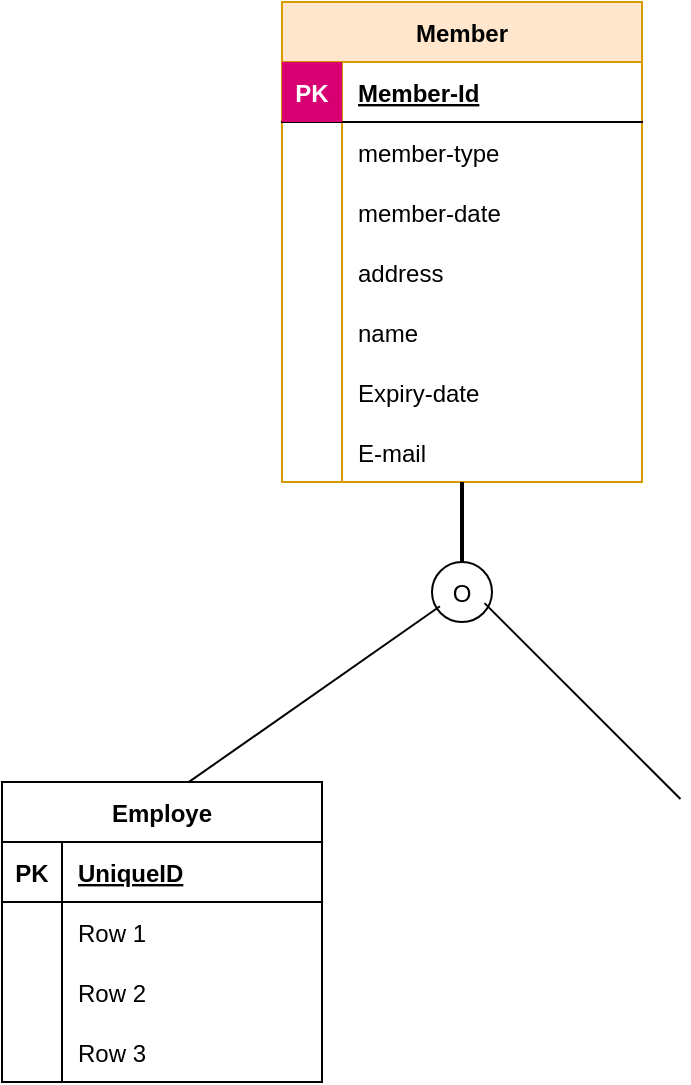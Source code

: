 <mxfile version="14.0.1" type="github">
  <diagram id="C5RBs43oDa-KdzZeNtuy" name="Page-1">
    <mxGraphModel dx="1038" dy="575" grid="1" gridSize="10" guides="1" tooltips="1" connect="1" arrows="1" fold="1" page="1" pageScale="1" pageWidth="827" pageHeight="1169" math="0" shadow="0">
      <root>
        <mxCell id="WIyWlLk6GJQsqaUBKTNV-0" />
        <mxCell id="WIyWlLk6GJQsqaUBKTNV-1" parent="WIyWlLk6GJQsqaUBKTNV-0" />
        <mxCell id="LyX2TojjJ6Drf_8oZFsS-1" value="Member" style="shape=table;startSize=30;container=1;collapsible=1;childLayout=tableLayout;fixedRows=1;rowLines=0;fontStyle=1;align=center;resizeLast=1;fillColor=#ffe6cc;strokeColor=#d79b00;" vertex="1" parent="WIyWlLk6GJQsqaUBKTNV-1">
          <mxGeometry x="310" y="100" width="180" height="240" as="geometry" />
        </mxCell>
        <mxCell id="LyX2TojjJ6Drf_8oZFsS-2" value="" style="shape=partialRectangle;collapsible=0;dropTarget=0;pointerEvents=0;fillColor=none;top=0;left=0;bottom=1;right=0;points=[[0,0.5],[1,0.5]];portConstraint=eastwest;" vertex="1" parent="LyX2TojjJ6Drf_8oZFsS-1">
          <mxGeometry y="30" width="180" height="30" as="geometry" />
        </mxCell>
        <mxCell id="LyX2TojjJ6Drf_8oZFsS-3" value="PK" style="shape=partialRectangle;connectable=0;fillColor=#d80073;top=0;left=0;bottom=0;right=0;fontStyle=1;overflow=hidden;strokeColor=#A50040;fontColor=#ffffff;" vertex="1" parent="LyX2TojjJ6Drf_8oZFsS-2">
          <mxGeometry width="30" height="30" as="geometry" />
        </mxCell>
        <mxCell id="LyX2TojjJ6Drf_8oZFsS-4" value="Member-Id" style="shape=partialRectangle;connectable=0;fillColor=none;top=0;left=0;bottom=0;right=0;align=left;spacingLeft=6;fontStyle=5;overflow=hidden;" vertex="1" parent="LyX2TojjJ6Drf_8oZFsS-2">
          <mxGeometry x="30" width="150" height="30" as="geometry" />
        </mxCell>
        <mxCell id="LyX2TojjJ6Drf_8oZFsS-5" value="" style="shape=partialRectangle;collapsible=0;dropTarget=0;pointerEvents=0;fillColor=none;top=0;left=0;bottom=0;right=0;points=[[0,0.5],[1,0.5]];portConstraint=eastwest;" vertex="1" parent="LyX2TojjJ6Drf_8oZFsS-1">
          <mxGeometry y="60" width="180" height="30" as="geometry" />
        </mxCell>
        <mxCell id="LyX2TojjJ6Drf_8oZFsS-6" value="" style="shape=partialRectangle;connectable=0;fillColor=none;top=0;left=0;bottom=0;right=0;editable=1;overflow=hidden;" vertex="1" parent="LyX2TojjJ6Drf_8oZFsS-5">
          <mxGeometry width="30" height="30" as="geometry" />
        </mxCell>
        <mxCell id="LyX2TojjJ6Drf_8oZFsS-7" value="member-type" style="shape=partialRectangle;connectable=0;fillColor=none;top=0;left=0;bottom=0;right=0;align=left;spacingLeft=6;overflow=hidden;shadow=0;labelBackgroundColor=none;" vertex="1" parent="LyX2TojjJ6Drf_8oZFsS-5">
          <mxGeometry x="30" width="150" height="30" as="geometry" />
        </mxCell>
        <mxCell id="LyX2TojjJ6Drf_8oZFsS-8" value="" style="shape=partialRectangle;collapsible=0;dropTarget=0;pointerEvents=0;fillColor=none;top=0;left=0;bottom=0;right=0;points=[[0,0.5],[1,0.5]];portConstraint=eastwest;" vertex="1" parent="LyX2TojjJ6Drf_8oZFsS-1">
          <mxGeometry y="90" width="180" height="30" as="geometry" />
        </mxCell>
        <mxCell id="LyX2TojjJ6Drf_8oZFsS-9" value="" style="shape=partialRectangle;connectable=0;fillColor=none;top=0;left=0;bottom=0;right=0;editable=1;overflow=hidden;" vertex="1" parent="LyX2TojjJ6Drf_8oZFsS-8">
          <mxGeometry width="30" height="30" as="geometry" />
        </mxCell>
        <mxCell id="LyX2TojjJ6Drf_8oZFsS-10" value="member-date" style="shape=partialRectangle;connectable=0;fillColor=none;top=0;left=0;bottom=0;right=0;align=left;spacingLeft=6;overflow=hidden;" vertex="1" parent="LyX2TojjJ6Drf_8oZFsS-8">
          <mxGeometry x="30" width="150" height="30" as="geometry" />
        </mxCell>
        <mxCell id="LyX2TojjJ6Drf_8oZFsS-11" value="" style="shape=partialRectangle;collapsible=0;dropTarget=0;pointerEvents=0;fillColor=none;top=0;left=0;bottom=0;right=0;points=[[0,0.5],[1,0.5]];portConstraint=eastwest;" vertex="1" parent="LyX2TojjJ6Drf_8oZFsS-1">
          <mxGeometry y="120" width="180" height="30" as="geometry" />
        </mxCell>
        <mxCell id="LyX2TojjJ6Drf_8oZFsS-12" value="" style="shape=partialRectangle;connectable=0;fillColor=none;top=0;left=0;bottom=0;right=0;editable=1;overflow=hidden;" vertex="1" parent="LyX2TojjJ6Drf_8oZFsS-11">
          <mxGeometry width="30" height="30" as="geometry" />
        </mxCell>
        <mxCell id="LyX2TojjJ6Drf_8oZFsS-13" value="address" style="shape=partialRectangle;connectable=0;fillColor=none;top=0;left=0;bottom=0;right=0;align=left;spacingLeft=6;overflow=hidden;verticalAlign=middle;" vertex="1" parent="LyX2TojjJ6Drf_8oZFsS-11">
          <mxGeometry x="30" width="150" height="30" as="geometry" />
        </mxCell>
        <mxCell id="LyX2TojjJ6Drf_8oZFsS-20" style="shape=partialRectangle;collapsible=0;dropTarget=0;pointerEvents=0;fillColor=none;top=0;left=0;bottom=0;right=0;points=[[0,0.5],[1,0.5]];portConstraint=eastwest;" vertex="1" parent="LyX2TojjJ6Drf_8oZFsS-1">
          <mxGeometry y="150" width="180" height="30" as="geometry" />
        </mxCell>
        <mxCell id="LyX2TojjJ6Drf_8oZFsS-21" style="shape=partialRectangle;connectable=0;fillColor=none;top=0;left=0;bottom=0;right=0;editable=1;overflow=hidden;" vertex="1" parent="LyX2TojjJ6Drf_8oZFsS-20">
          <mxGeometry width="30" height="30" as="geometry" />
        </mxCell>
        <mxCell id="LyX2TojjJ6Drf_8oZFsS-22" value="name" style="shape=partialRectangle;connectable=0;fillColor=none;top=0;left=0;bottom=0;right=0;align=left;spacingLeft=6;overflow=hidden;verticalAlign=middle;" vertex="1" parent="LyX2TojjJ6Drf_8oZFsS-20">
          <mxGeometry x="30" width="150" height="30" as="geometry" />
        </mxCell>
        <mxCell id="LyX2TojjJ6Drf_8oZFsS-17" style="shape=partialRectangle;collapsible=0;dropTarget=0;pointerEvents=0;fillColor=none;top=0;left=0;bottom=0;right=0;points=[[0,0.5],[1,0.5]];portConstraint=eastwest;" vertex="1" parent="LyX2TojjJ6Drf_8oZFsS-1">
          <mxGeometry y="180" width="180" height="30" as="geometry" />
        </mxCell>
        <mxCell id="LyX2TojjJ6Drf_8oZFsS-18" style="shape=partialRectangle;connectable=0;fillColor=none;top=0;left=0;bottom=0;right=0;editable=1;overflow=hidden;" vertex="1" parent="LyX2TojjJ6Drf_8oZFsS-17">
          <mxGeometry width="30" height="30" as="geometry" />
        </mxCell>
        <mxCell id="LyX2TojjJ6Drf_8oZFsS-19" value="Expiry-date" style="shape=partialRectangle;connectable=0;fillColor=none;top=0;left=0;bottom=0;right=0;align=left;spacingLeft=6;overflow=hidden;verticalAlign=middle;" vertex="1" parent="LyX2TojjJ6Drf_8oZFsS-17">
          <mxGeometry x="30" width="150" height="30" as="geometry" />
        </mxCell>
        <mxCell id="LyX2TojjJ6Drf_8oZFsS-23" style="shape=partialRectangle;collapsible=0;dropTarget=0;pointerEvents=0;fillColor=none;top=0;left=0;bottom=0;right=0;points=[[0,0.5],[1,0.5]];portConstraint=eastwest;" vertex="1" parent="LyX2TojjJ6Drf_8oZFsS-1">
          <mxGeometry y="210" width="180" height="30" as="geometry" />
        </mxCell>
        <mxCell id="LyX2TojjJ6Drf_8oZFsS-24" style="shape=partialRectangle;connectable=0;fillColor=none;top=0;left=0;bottom=0;right=0;editable=1;overflow=hidden;" vertex="1" parent="LyX2TojjJ6Drf_8oZFsS-23">
          <mxGeometry width="30" height="30" as="geometry" />
        </mxCell>
        <mxCell id="LyX2TojjJ6Drf_8oZFsS-25" value="E-mail" style="shape=partialRectangle;connectable=0;fillColor=none;top=0;left=0;bottom=0;right=0;align=left;spacingLeft=6;overflow=hidden;verticalAlign=middle;" vertex="1" parent="LyX2TojjJ6Drf_8oZFsS-23">
          <mxGeometry x="30" width="150" height="30" as="geometry" />
        </mxCell>
        <mxCell id="LyX2TojjJ6Drf_8oZFsS-26" value="" style="line;strokeWidth=2;direction=south;html=1;shadow=0;labelBackgroundColor=none;" vertex="1" parent="WIyWlLk6GJQsqaUBKTNV-1">
          <mxGeometry x="395" y="340" width="10" height="40" as="geometry" />
        </mxCell>
        <mxCell id="LyX2TojjJ6Drf_8oZFsS-27" value="O" style="ellipse;fillColor=#ffffff;strokeColor=#000000;shadow=0;labelBackgroundColor=none;" vertex="1" parent="WIyWlLk6GJQsqaUBKTNV-1">
          <mxGeometry x="385" y="380" width="30" height="30" as="geometry" />
        </mxCell>
        <mxCell id="LyX2TojjJ6Drf_8oZFsS-30" value="" style="line;strokeWidth=1;direction=south;html=1;shadow=0;labelBackgroundColor=none;rotation=55;" vertex="1" parent="WIyWlLk6GJQsqaUBKTNV-1">
          <mxGeometry x="319" y="368.28" width="10" height="158.64" as="geometry" />
        </mxCell>
        <mxCell id="LyX2TojjJ6Drf_8oZFsS-31" value="" style="line;strokeWidth=1;direction=south;html=1;shadow=0;labelBackgroundColor=none;rotation=-45;" vertex="1" parent="WIyWlLk6GJQsqaUBKTNV-1">
          <mxGeometry x="455.25" y="380.25" width="10" height="138.58" as="geometry" />
        </mxCell>
        <mxCell id="LyX2TojjJ6Drf_8oZFsS-32" value="Employe" style="shape=table;startSize=30;container=1;collapsible=1;childLayout=tableLayout;fixedRows=1;rowLines=0;fontStyle=1;align=center;resizeLast=1;shadow=0;labelBackgroundColor=none;strokeWidth=1;" vertex="1" parent="WIyWlLk6GJQsqaUBKTNV-1">
          <mxGeometry x="170" y="490" width="160" height="150" as="geometry" />
        </mxCell>
        <mxCell id="LyX2TojjJ6Drf_8oZFsS-33" value="" style="shape=partialRectangle;collapsible=0;dropTarget=0;pointerEvents=0;fillColor=none;top=0;left=0;bottom=1;right=0;points=[[0,0.5],[1,0.5]];portConstraint=eastwest;" vertex="1" parent="LyX2TojjJ6Drf_8oZFsS-32">
          <mxGeometry y="30" width="160" height="30" as="geometry" />
        </mxCell>
        <mxCell id="LyX2TojjJ6Drf_8oZFsS-34" value="PK" style="shape=partialRectangle;connectable=0;fillColor=none;top=0;left=0;bottom=0;right=0;fontStyle=1;overflow=hidden;" vertex="1" parent="LyX2TojjJ6Drf_8oZFsS-33">
          <mxGeometry width="30" height="30" as="geometry" />
        </mxCell>
        <mxCell id="LyX2TojjJ6Drf_8oZFsS-35" value="UniqueID" style="shape=partialRectangle;connectable=0;fillColor=none;top=0;left=0;bottom=0;right=0;align=left;spacingLeft=6;fontStyle=5;overflow=hidden;" vertex="1" parent="LyX2TojjJ6Drf_8oZFsS-33">
          <mxGeometry x="30" width="130" height="30" as="geometry" />
        </mxCell>
        <mxCell id="LyX2TojjJ6Drf_8oZFsS-36" value="" style="shape=partialRectangle;collapsible=0;dropTarget=0;pointerEvents=0;fillColor=none;top=0;left=0;bottom=0;right=0;points=[[0,0.5],[1,0.5]];portConstraint=eastwest;" vertex="1" parent="LyX2TojjJ6Drf_8oZFsS-32">
          <mxGeometry y="60" width="160" height="30" as="geometry" />
        </mxCell>
        <mxCell id="LyX2TojjJ6Drf_8oZFsS-37" value="" style="shape=partialRectangle;connectable=0;fillColor=none;top=0;left=0;bottom=0;right=0;editable=1;overflow=hidden;" vertex="1" parent="LyX2TojjJ6Drf_8oZFsS-36">
          <mxGeometry width="30" height="30" as="geometry" />
        </mxCell>
        <mxCell id="LyX2TojjJ6Drf_8oZFsS-38" value="Row 1" style="shape=partialRectangle;connectable=0;fillColor=none;top=0;left=0;bottom=0;right=0;align=left;spacingLeft=6;overflow=hidden;" vertex="1" parent="LyX2TojjJ6Drf_8oZFsS-36">
          <mxGeometry x="30" width="130" height="30" as="geometry" />
        </mxCell>
        <mxCell id="LyX2TojjJ6Drf_8oZFsS-39" value="" style="shape=partialRectangle;collapsible=0;dropTarget=0;pointerEvents=0;fillColor=none;top=0;left=0;bottom=0;right=0;points=[[0,0.5],[1,0.5]];portConstraint=eastwest;" vertex="1" parent="LyX2TojjJ6Drf_8oZFsS-32">
          <mxGeometry y="90" width="160" height="30" as="geometry" />
        </mxCell>
        <mxCell id="LyX2TojjJ6Drf_8oZFsS-40" value="" style="shape=partialRectangle;connectable=0;fillColor=none;top=0;left=0;bottom=0;right=0;editable=1;overflow=hidden;" vertex="1" parent="LyX2TojjJ6Drf_8oZFsS-39">
          <mxGeometry width="30" height="30" as="geometry" />
        </mxCell>
        <mxCell id="LyX2TojjJ6Drf_8oZFsS-41" value="Row 2" style="shape=partialRectangle;connectable=0;fillColor=none;top=0;left=0;bottom=0;right=0;align=left;spacingLeft=6;overflow=hidden;" vertex="1" parent="LyX2TojjJ6Drf_8oZFsS-39">
          <mxGeometry x="30" width="130" height="30" as="geometry" />
        </mxCell>
        <mxCell id="LyX2TojjJ6Drf_8oZFsS-42" value="" style="shape=partialRectangle;collapsible=0;dropTarget=0;pointerEvents=0;fillColor=none;top=0;left=0;bottom=0;right=0;points=[[0,0.5],[1,0.5]];portConstraint=eastwest;" vertex="1" parent="LyX2TojjJ6Drf_8oZFsS-32">
          <mxGeometry y="120" width="160" height="30" as="geometry" />
        </mxCell>
        <mxCell id="LyX2TojjJ6Drf_8oZFsS-43" value="" style="shape=partialRectangle;connectable=0;fillColor=none;top=0;left=0;bottom=0;right=0;editable=1;overflow=hidden;" vertex="1" parent="LyX2TojjJ6Drf_8oZFsS-42">
          <mxGeometry width="30" height="30" as="geometry" />
        </mxCell>
        <mxCell id="LyX2TojjJ6Drf_8oZFsS-44" value="Row 3" style="shape=partialRectangle;connectable=0;fillColor=none;top=0;left=0;bottom=0;right=0;align=left;spacingLeft=6;overflow=hidden;" vertex="1" parent="LyX2TojjJ6Drf_8oZFsS-42">
          <mxGeometry x="30" width="130" height="30" as="geometry" />
        </mxCell>
      </root>
    </mxGraphModel>
  </diagram>
</mxfile>
